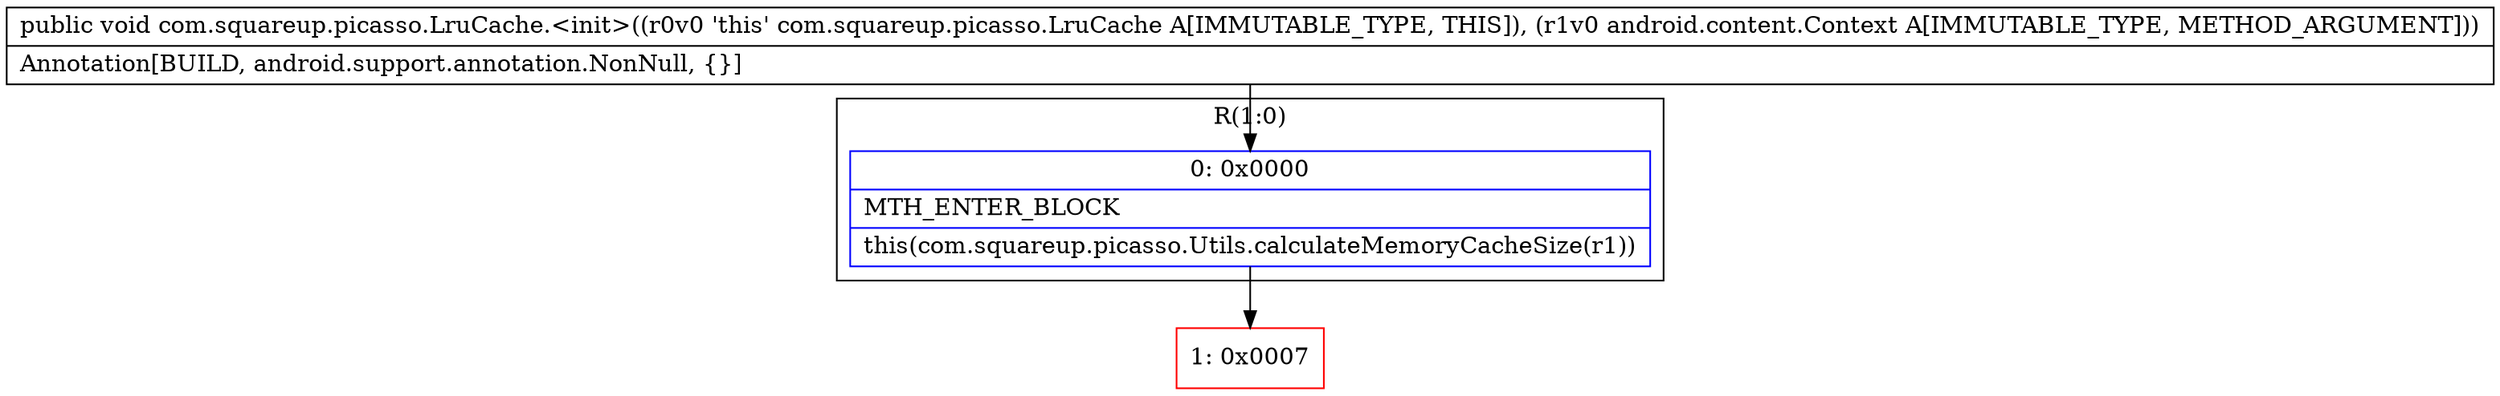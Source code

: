 digraph "CFG forcom.squareup.picasso.LruCache.\<init\>(Landroid\/content\/Context;)V" {
subgraph cluster_Region_520350096 {
label = "R(1:0)";
node [shape=record,color=blue];
Node_0 [shape=record,label="{0\:\ 0x0000|MTH_ENTER_BLOCK\l|this(com.squareup.picasso.Utils.calculateMemoryCacheSize(r1))\l}"];
}
Node_1 [shape=record,color=red,label="{1\:\ 0x0007}"];
MethodNode[shape=record,label="{public void com.squareup.picasso.LruCache.\<init\>((r0v0 'this' com.squareup.picasso.LruCache A[IMMUTABLE_TYPE, THIS]), (r1v0 android.content.Context A[IMMUTABLE_TYPE, METHOD_ARGUMENT]))  | Annotation[BUILD, android.support.annotation.NonNull, \{\}]\l}"];
MethodNode -> Node_0;
Node_0 -> Node_1;
}

